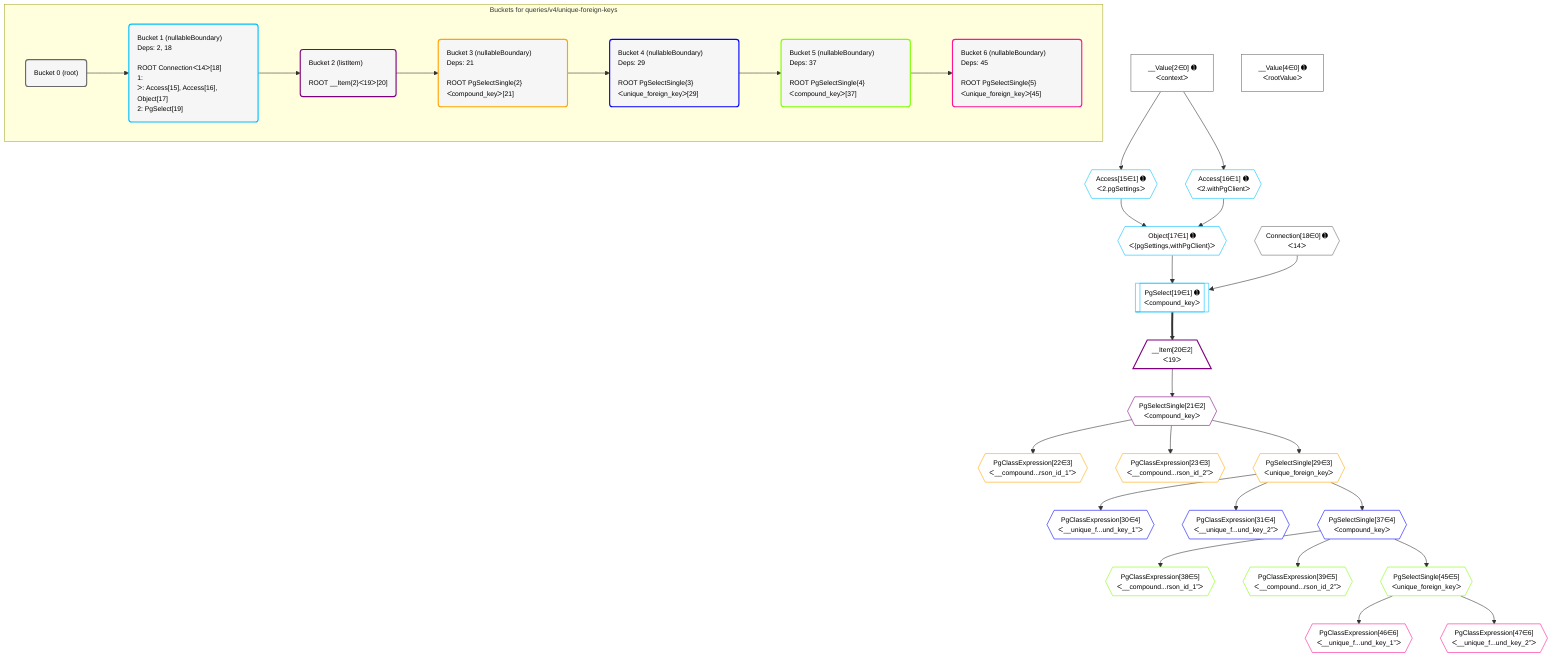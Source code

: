 %%{init: {'themeVariables': { 'fontSize': '12px'}}}%%
graph TD
    classDef path fill:#eee,stroke:#000,color:#000
    classDef plan fill:#fff,stroke-width:1px,color:#000
    classDef itemplan fill:#fff,stroke-width:2px,color:#000
    classDef unbatchedplan fill:#dff,stroke-width:1px,color:#000
    classDef sideeffectplan fill:#fcc,stroke-width:2px,color:#000
    classDef bucket fill:#f6f6f6,color:#000,stroke-width:2px,text-align:left


    %% plan dependencies
    __Value2["__Value[2∈0] ➊<br />ᐸcontextᐳ"]:::plan
    __Value4["__Value[4∈0] ➊<br />ᐸrootValueᐳ"]:::plan
    Connection18{{"Connection[18∈0] ➊<br />ᐸ14ᐳ"}}:::plan
    Object17{{"Object[17∈1] ➊<br />ᐸ{pgSettings,withPgClient}ᐳ"}}:::plan
    Access15{{"Access[15∈1] ➊<br />ᐸ2.pgSettingsᐳ"}}:::plan
    Access16{{"Access[16∈1] ➊<br />ᐸ2.withPgClientᐳ"}}:::plan
    Access15 & Access16 --> Object17
    PgSelect19[["PgSelect[19∈1] ➊<br />ᐸcompound_keyᐳ"]]:::plan
    Object17 & Connection18 --> PgSelect19
    __Value2 --> Access15
    __Value2 --> Access16
    __Item20[/"__Item[20∈2]<br />ᐸ19ᐳ"\]:::itemplan
    PgSelect19 ==> __Item20
    PgSelectSingle21{{"PgSelectSingle[21∈2]<br />ᐸcompound_keyᐳ"}}:::plan
    __Item20 --> PgSelectSingle21
    PgClassExpression22{{"PgClassExpression[22∈3]<br />ᐸ__compound...rson_id_1”ᐳ"}}:::plan
    PgSelectSingle21 --> PgClassExpression22
    PgClassExpression23{{"PgClassExpression[23∈3]<br />ᐸ__compound...rson_id_2”ᐳ"}}:::plan
    PgSelectSingle21 --> PgClassExpression23
    PgSelectSingle29{{"PgSelectSingle[29∈3]<br />ᐸunique_foreign_keyᐳ"}}:::plan
    PgSelectSingle21 --> PgSelectSingle29
    PgClassExpression30{{"PgClassExpression[30∈4]<br />ᐸ__unique_f...und_key_1”ᐳ"}}:::plan
    PgSelectSingle29 --> PgClassExpression30
    PgClassExpression31{{"PgClassExpression[31∈4]<br />ᐸ__unique_f...und_key_2”ᐳ"}}:::plan
    PgSelectSingle29 --> PgClassExpression31
    PgSelectSingle37{{"PgSelectSingle[37∈4]<br />ᐸcompound_keyᐳ"}}:::plan
    PgSelectSingle29 --> PgSelectSingle37
    PgClassExpression38{{"PgClassExpression[38∈5]<br />ᐸ__compound...rson_id_1”ᐳ"}}:::plan
    PgSelectSingle37 --> PgClassExpression38
    PgClassExpression39{{"PgClassExpression[39∈5]<br />ᐸ__compound...rson_id_2”ᐳ"}}:::plan
    PgSelectSingle37 --> PgClassExpression39
    PgSelectSingle45{{"PgSelectSingle[45∈5]<br />ᐸunique_foreign_keyᐳ"}}:::plan
    PgSelectSingle37 --> PgSelectSingle45
    PgClassExpression46{{"PgClassExpression[46∈6]<br />ᐸ__unique_f...und_key_1”ᐳ"}}:::plan
    PgSelectSingle45 --> PgClassExpression46
    PgClassExpression47{{"PgClassExpression[47∈6]<br />ᐸ__unique_f...und_key_2”ᐳ"}}:::plan
    PgSelectSingle45 --> PgClassExpression47

    %% define steps

    subgraph "Buckets for queries/v4/unique-foreign-keys"
    Bucket0("Bucket 0 (root)"):::bucket
    classDef bucket0 stroke:#696969
    class Bucket0,__Value2,__Value4,Connection18 bucket0
    Bucket1("Bucket 1 (nullableBoundary)<br />Deps: 2, 18<br /><br />ROOT Connectionᐸ14ᐳ[18]<br />1: <br />ᐳ: Access[15], Access[16], Object[17]<br />2: PgSelect[19]"):::bucket
    classDef bucket1 stroke:#00bfff
    class Bucket1,Access15,Access16,Object17,PgSelect19 bucket1
    Bucket2("Bucket 2 (listItem)<br /><br />ROOT __Item{2}ᐸ19ᐳ[20]"):::bucket
    classDef bucket2 stroke:#7f007f
    class Bucket2,__Item20,PgSelectSingle21 bucket2
    Bucket3("Bucket 3 (nullableBoundary)<br />Deps: 21<br /><br />ROOT PgSelectSingle{2}ᐸcompound_keyᐳ[21]"):::bucket
    classDef bucket3 stroke:#ffa500
    class Bucket3,PgClassExpression22,PgClassExpression23,PgSelectSingle29 bucket3
    Bucket4("Bucket 4 (nullableBoundary)<br />Deps: 29<br /><br />ROOT PgSelectSingle{3}ᐸunique_foreign_keyᐳ[29]"):::bucket
    classDef bucket4 stroke:#0000ff
    class Bucket4,PgClassExpression30,PgClassExpression31,PgSelectSingle37 bucket4
    Bucket5("Bucket 5 (nullableBoundary)<br />Deps: 37<br /><br />ROOT PgSelectSingle{4}ᐸcompound_keyᐳ[37]"):::bucket
    classDef bucket5 stroke:#7fff00
    class Bucket5,PgClassExpression38,PgClassExpression39,PgSelectSingle45 bucket5
    Bucket6("Bucket 6 (nullableBoundary)<br />Deps: 45<br /><br />ROOT PgSelectSingle{5}ᐸunique_foreign_keyᐳ[45]"):::bucket
    classDef bucket6 stroke:#ff1493
    class Bucket6,PgClassExpression46,PgClassExpression47 bucket6
    Bucket0 --> Bucket1
    Bucket1 --> Bucket2
    Bucket2 --> Bucket3
    Bucket3 --> Bucket4
    Bucket4 --> Bucket5
    Bucket5 --> Bucket6
    end